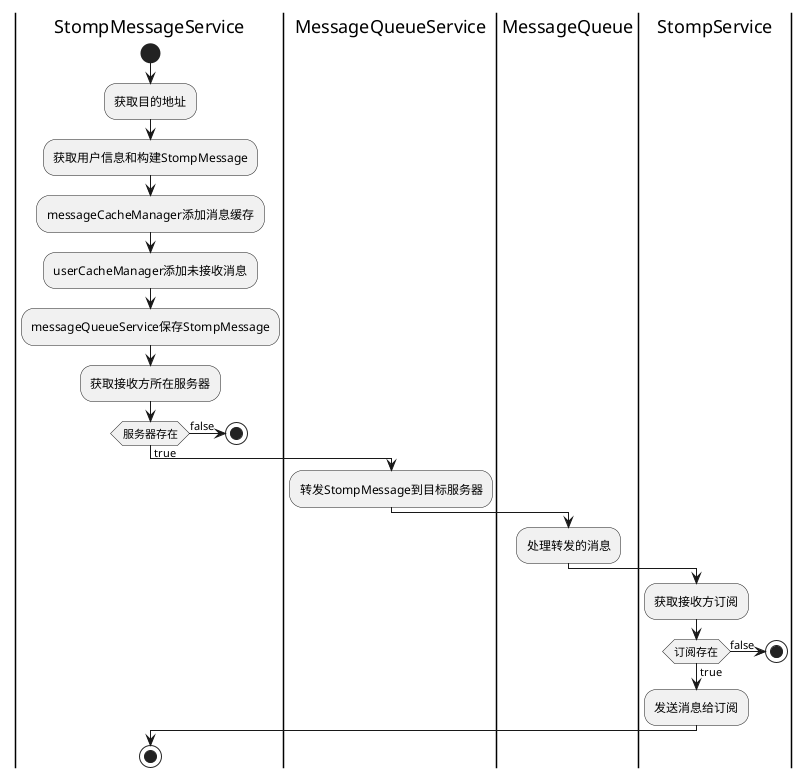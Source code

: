 @startuml

|StompMessageService|
start
:获取目的地址;
:获取用户信息和构建StompMessage;
:messageCacheManager添加消息缓存;
:userCacheManager添加未接收消息;
:messageQueueService保存StompMessage;
:获取接收方所在服务器;
if (服务器存在) then (true)
  |MessageQueueService|
  :转发StompMessage到目标服务器;
  |MessageQueue|
  :处理转发的消息;
  |StompService|
  :获取接收方订阅;
  if (订阅存在) then (true)
    :发送消息给订阅;
  else (false)
    stop
  endif
else (false)
  |StompMessageService|
  stop
endif
stop

@enduml

